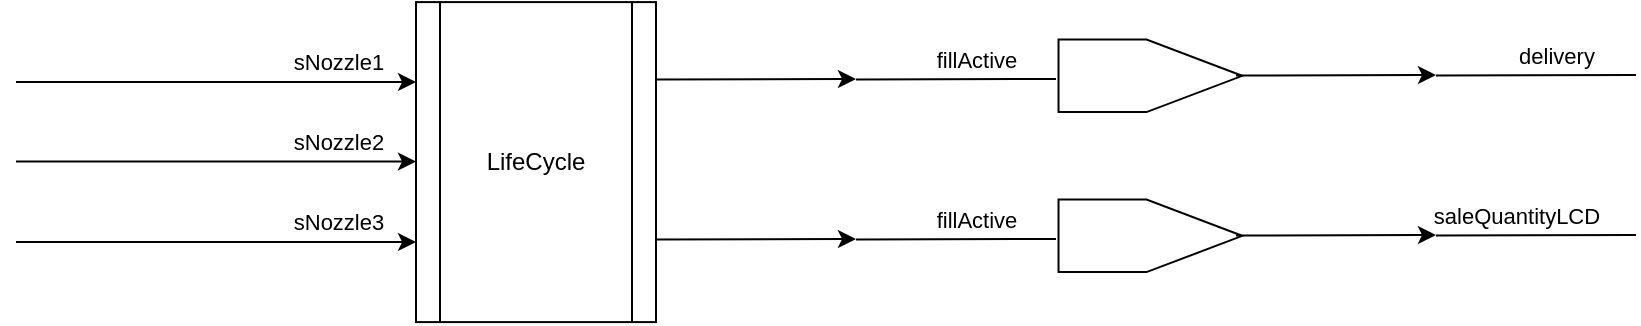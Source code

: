 <mxfile>
    <diagram name="Page-1" id="nF9Hn8oPBfjeOkLX0iGz">
        <mxGraphModel dx="1260" dy="730" grid="1" gridSize="10" guides="1" tooltips="1" connect="1" arrows="1" fold="1" page="1" pageScale="1" pageWidth="850" pageHeight="1100" math="0" shadow="0">
            <root>
                <mxCell id="0"/>
                <mxCell id="1" parent="0"/>
                <mxCell id="3" value="LifeCycle" style="shape=process;whiteSpace=wrap;html=1;backgroundOutline=1;" parent="1" vertex="1">
                    <mxGeometry x="670" y="473.05" width="120" height="160" as="geometry"/>
                </mxCell>
                <mxCell id="10" value="" style="endArrow=classic;html=1;" parent="1" edge="1">
                    <mxGeometry width="50" height="50" relative="1" as="geometry">
                        <mxPoint x="470" y="513.05" as="sourcePoint"/>
                        <mxPoint x="670" y="513.05" as="targetPoint"/>
                    </mxGeometry>
                </mxCell>
                <mxCell id="11" value="sNozzle1" style="edgeLabel;html=1;align=center;verticalAlign=middle;resizable=0;points=[];" parent="10" vertex="1" connectable="0">
                    <mxGeometry x="0.603" relative="1" as="geometry">
                        <mxPoint y="-10" as="offset"/>
                    </mxGeometry>
                </mxCell>
                <mxCell id="12" value="" style="endArrow=classic;html=1;" parent="1" edge="1">
                    <mxGeometry width="50" height="50" relative="1" as="geometry">
                        <mxPoint x="470" y="552.75" as="sourcePoint"/>
                        <mxPoint x="670.0" y="552.75" as="targetPoint"/>
                    </mxGeometry>
                </mxCell>
                <mxCell id="13" value="sNozzle2" style="edgeLabel;html=1;align=center;verticalAlign=middle;resizable=0;points=[];" parent="12" vertex="1" connectable="0">
                    <mxGeometry x="0.603" relative="1" as="geometry">
                        <mxPoint y="-10" as="offset"/>
                    </mxGeometry>
                </mxCell>
                <mxCell id="14" value="" style="endArrow=classic;html=1;" parent="1" edge="1">
                    <mxGeometry width="50" height="50" relative="1" as="geometry">
                        <mxPoint x="470" y="593.05" as="sourcePoint"/>
                        <mxPoint x="670.0" y="593.05" as="targetPoint"/>
                    </mxGeometry>
                </mxCell>
                <mxCell id="15" value="sNozzle3" style="edgeLabel;html=1;align=center;verticalAlign=middle;resizable=0;points=[];" parent="14" vertex="1" connectable="0">
                    <mxGeometry x="0.603" relative="1" as="geometry">
                        <mxPoint y="-10" as="offset"/>
                    </mxGeometry>
                </mxCell>
                <mxCell id="16" value="" style="endArrow=none;html=1;endFill=0;" parent="1" edge="1">
                    <mxGeometry width="50" height="50" relative="1" as="geometry">
                        <mxPoint x="890" y="511.8" as="sourcePoint"/>
                        <mxPoint x="990.0" y="511.5" as="targetPoint"/>
                    </mxGeometry>
                </mxCell>
                <mxCell id="17" value="fillActive" style="edgeLabel;html=1;align=center;verticalAlign=middle;resizable=0;points=[];" parent="16" vertex="1" connectable="0">
                    <mxGeometry x="0.603" relative="1" as="geometry">
                        <mxPoint x="-20" y="-10" as="offset"/>
                    </mxGeometry>
                </mxCell>
                <mxCell id="18" value="" style="endArrow=classic;html=1;" parent="1" edge="1">
                    <mxGeometry width="50" height="50" relative="1" as="geometry">
                        <mxPoint x="790.0" y="511.8" as="sourcePoint"/>
                        <mxPoint x="890.0" y="511.5" as="targetPoint"/>
                    </mxGeometry>
                </mxCell>
                <mxCell id="20" value="" style="verticalLabelPosition=middle;verticalAlign=middle;html=1;shape=offPageConnector;rounded=0;size=0.521;rotation=-90;horizontal=0;labelPosition=left;align=center;" parent="1" vertex="1">
                    <mxGeometry x="1019.07" y="464" width="36.25" height="91.87" as="geometry"/>
                </mxCell>
                <mxCell id="26" value="" style="endArrow=none;html=1;endFill=0;" parent="1" edge="1">
                    <mxGeometry width="50" height="50" relative="1" as="geometry">
                        <mxPoint x="890.0" y="591.8" as="sourcePoint"/>
                        <mxPoint x="990.0" y="591.5" as="targetPoint"/>
                    </mxGeometry>
                </mxCell>
                <mxCell id="27" value="fillActive" style="edgeLabel;html=1;align=center;verticalAlign=middle;resizable=0;points=[];" parent="26" vertex="1" connectable="0">
                    <mxGeometry x="0.603" relative="1" as="geometry">
                        <mxPoint x="-20" y="-10" as="offset"/>
                    </mxGeometry>
                </mxCell>
                <mxCell id="28" value="" style="endArrow=classic;html=1;" parent="1" edge="1">
                    <mxGeometry width="50" height="50" relative="1" as="geometry">
                        <mxPoint x="790.0" y="591.8" as="sourcePoint"/>
                        <mxPoint x="890.0" y="591.5" as="targetPoint"/>
                    </mxGeometry>
                </mxCell>
                <mxCell id="29" value="" style="verticalLabelPosition=middle;verticalAlign=middle;html=1;shape=offPageConnector;rounded=0;size=0.521;rotation=-90;horizontal=0;labelPosition=left;align=center;" parent="1" vertex="1">
                    <mxGeometry x="1019.07" y="544" width="36.25" height="91.87" as="geometry"/>
                </mxCell>
                <mxCell id="38" value="" style="endArrow=none;html=1;endFill=0;" parent="1" edge="1">
                    <mxGeometry width="50" height="50" relative="1" as="geometry">
                        <mxPoint x="1180" y="509.8" as="sourcePoint"/>
                        <mxPoint x="1280" y="509.5" as="targetPoint"/>
                    </mxGeometry>
                </mxCell>
                <mxCell id="39" value="delivery" style="edgeLabel;html=1;align=center;verticalAlign=middle;resizable=0;points=[];" parent="38" vertex="1" connectable="0">
                    <mxGeometry x="0.603" relative="1" as="geometry">
                        <mxPoint x="-20" y="-10" as="offset"/>
                    </mxGeometry>
                </mxCell>
                <mxCell id="40" value="" style="endArrow=classic;html=1;" parent="1" edge="1">
                    <mxGeometry width="50" height="50" relative="1" as="geometry">
                        <mxPoint x="1080" y="509.8" as="sourcePoint"/>
                        <mxPoint x="1180" y="509.5" as="targetPoint"/>
                    </mxGeometry>
                </mxCell>
                <mxCell id="41" value="" style="endArrow=none;html=1;endFill=0;" parent="1" edge="1">
                    <mxGeometry width="50" height="50" relative="1" as="geometry">
                        <mxPoint x="1180" y="589.8" as="sourcePoint"/>
                        <mxPoint x="1280" y="589.5" as="targetPoint"/>
                    </mxGeometry>
                </mxCell>
                <mxCell id="42" value="saleQuantityLCD" style="edgeLabel;html=1;align=center;verticalAlign=middle;resizable=0;points=[];" parent="41" vertex="1" connectable="0">
                    <mxGeometry x="0.603" relative="1" as="geometry">
                        <mxPoint x="-40" y="-10" as="offset"/>
                    </mxGeometry>
                </mxCell>
                <mxCell id="43" value="" style="endArrow=classic;html=1;" parent="1" edge="1">
                    <mxGeometry width="50" height="50" relative="1" as="geometry">
                        <mxPoint x="1080" y="589.8" as="sourcePoint"/>
                        <mxPoint x="1180" y="589.5" as="targetPoint"/>
                    </mxGeometry>
                </mxCell>
            </root>
        </mxGraphModel>
    </diagram>
</mxfile>